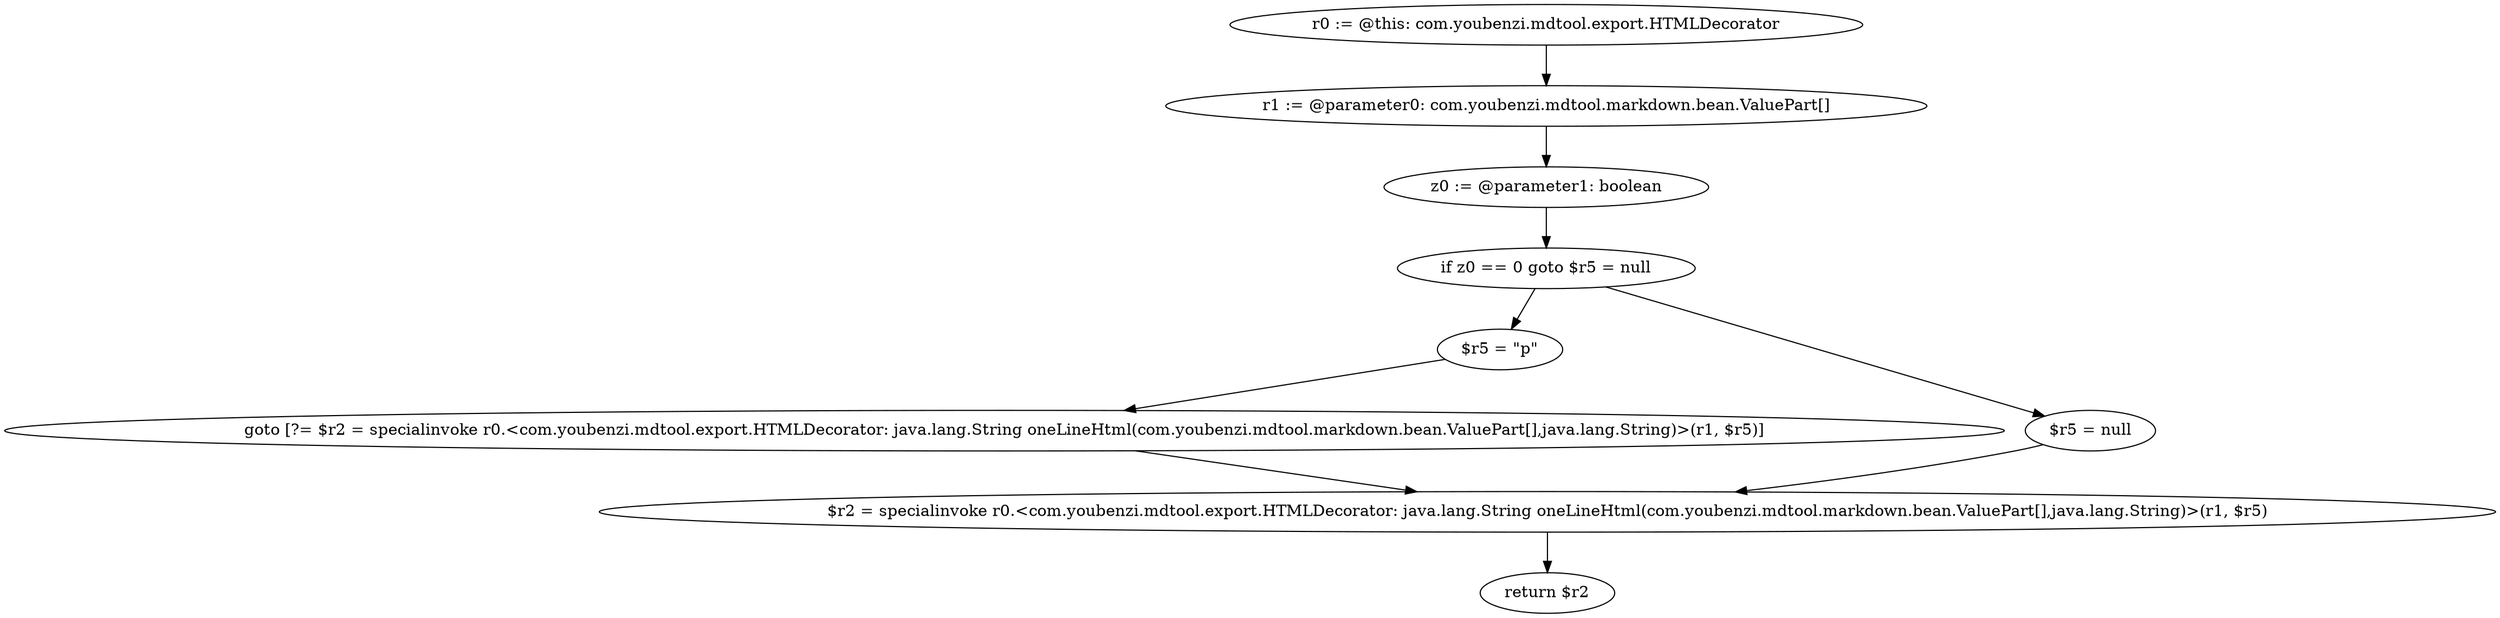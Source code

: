 digraph "unitGraph" {
    "r0 := @this: com.youbenzi.mdtool.export.HTMLDecorator"
    "r1 := @parameter0: com.youbenzi.mdtool.markdown.bean.ValuePart[]"
    "z0 := @parameter1: boolean"
    "if z0 == 0 goto $r5 = null"
    "$r5 = \"p\""
    "goto [?= $r2 = specialinvoke r0.<com.youbenzi.mdtool.export.HTMLDecorator: java.lang.String oneLineHtml(com.youbenzi.mdtool.markdown.bean.ValuePart[],java.lang.String)>(r1, $r5)]"
    "$r5 = null"
    "$r2 = specialinvoke r0.<com.youbenzi.mdtool.export.HTMLDecorator: java.lang.String oneLineHtml(com.youbenzi.mdtool.markdown.bean.ValuePart[],java.lang.String)>(r1, $r5)"
    "return $r2"
    "r0 := @this: com.youbenzi.mdtool.export.HTMLDecorator"->"r1 := @parameter0: com.youbenzi.mdtool.markdown.bean.ValuePart[]";
    "r1 := @parameter0: com.youbenzi.mdtool.markdown.bean.ValuePart[]"->"z0 := @parameter1: boolean";
    "z0 := @parameter1: boolean"->"if z0 == 0 goto $r5 = null";
    "if z0 == 0 goto $r5 = null"->"$r5 = \"p\"";
    "if z0 == 0 goto $r5 = null"->"$r5 = null";
    "$r5 = \"p\""->"goto [?= $r2 = specialinvoke r0.<com.youbenzi.mdtool.export.HTMLDecorator: java.lang.String oneLineHtml(com.youbenzi.mdtool.markdown.bean.ValuePart[],java.lang.String)>(r1, $r5)]";
    "goto [?= $r2 = specialinvoke r0.<com.youbenzi.mdtool.export.HTMLDecorator: java.lang.String oneLineHtml(com.youbenzi.mdtool.markdown.bean.ValuePart[],java.lang.String)>(r1, $r5)]"->"$r2 = specialinvoke r0.<com.youbenzi.mdtool.export.HTMLDecorator: java.lang.String oneLineHtml(com.youbenzi.mdtool.markdown.bean.ValuePart[],java.lang.String)>(r1, $r5)";
    "$r5 = null"->"$r2 = specialinvoke r0.<com.youbenzi.mdtool.export.HTMLDecorator: java.lang.String oneLineHtml(com.youbenzi.mdtool.markdown.bean.ValuePart[],java.lang.String)>(r1, $r5)";
    "$r2 = specialinvoke r0.<com.youbenzi.mdtool.export.HTMLDecorator: java.lang.String oneLineHtml(com.youbenzi.mdtool.markdown.bean.ValuePart[],java.lang.String)>(r1, $r5)"->"return $r2";
}
